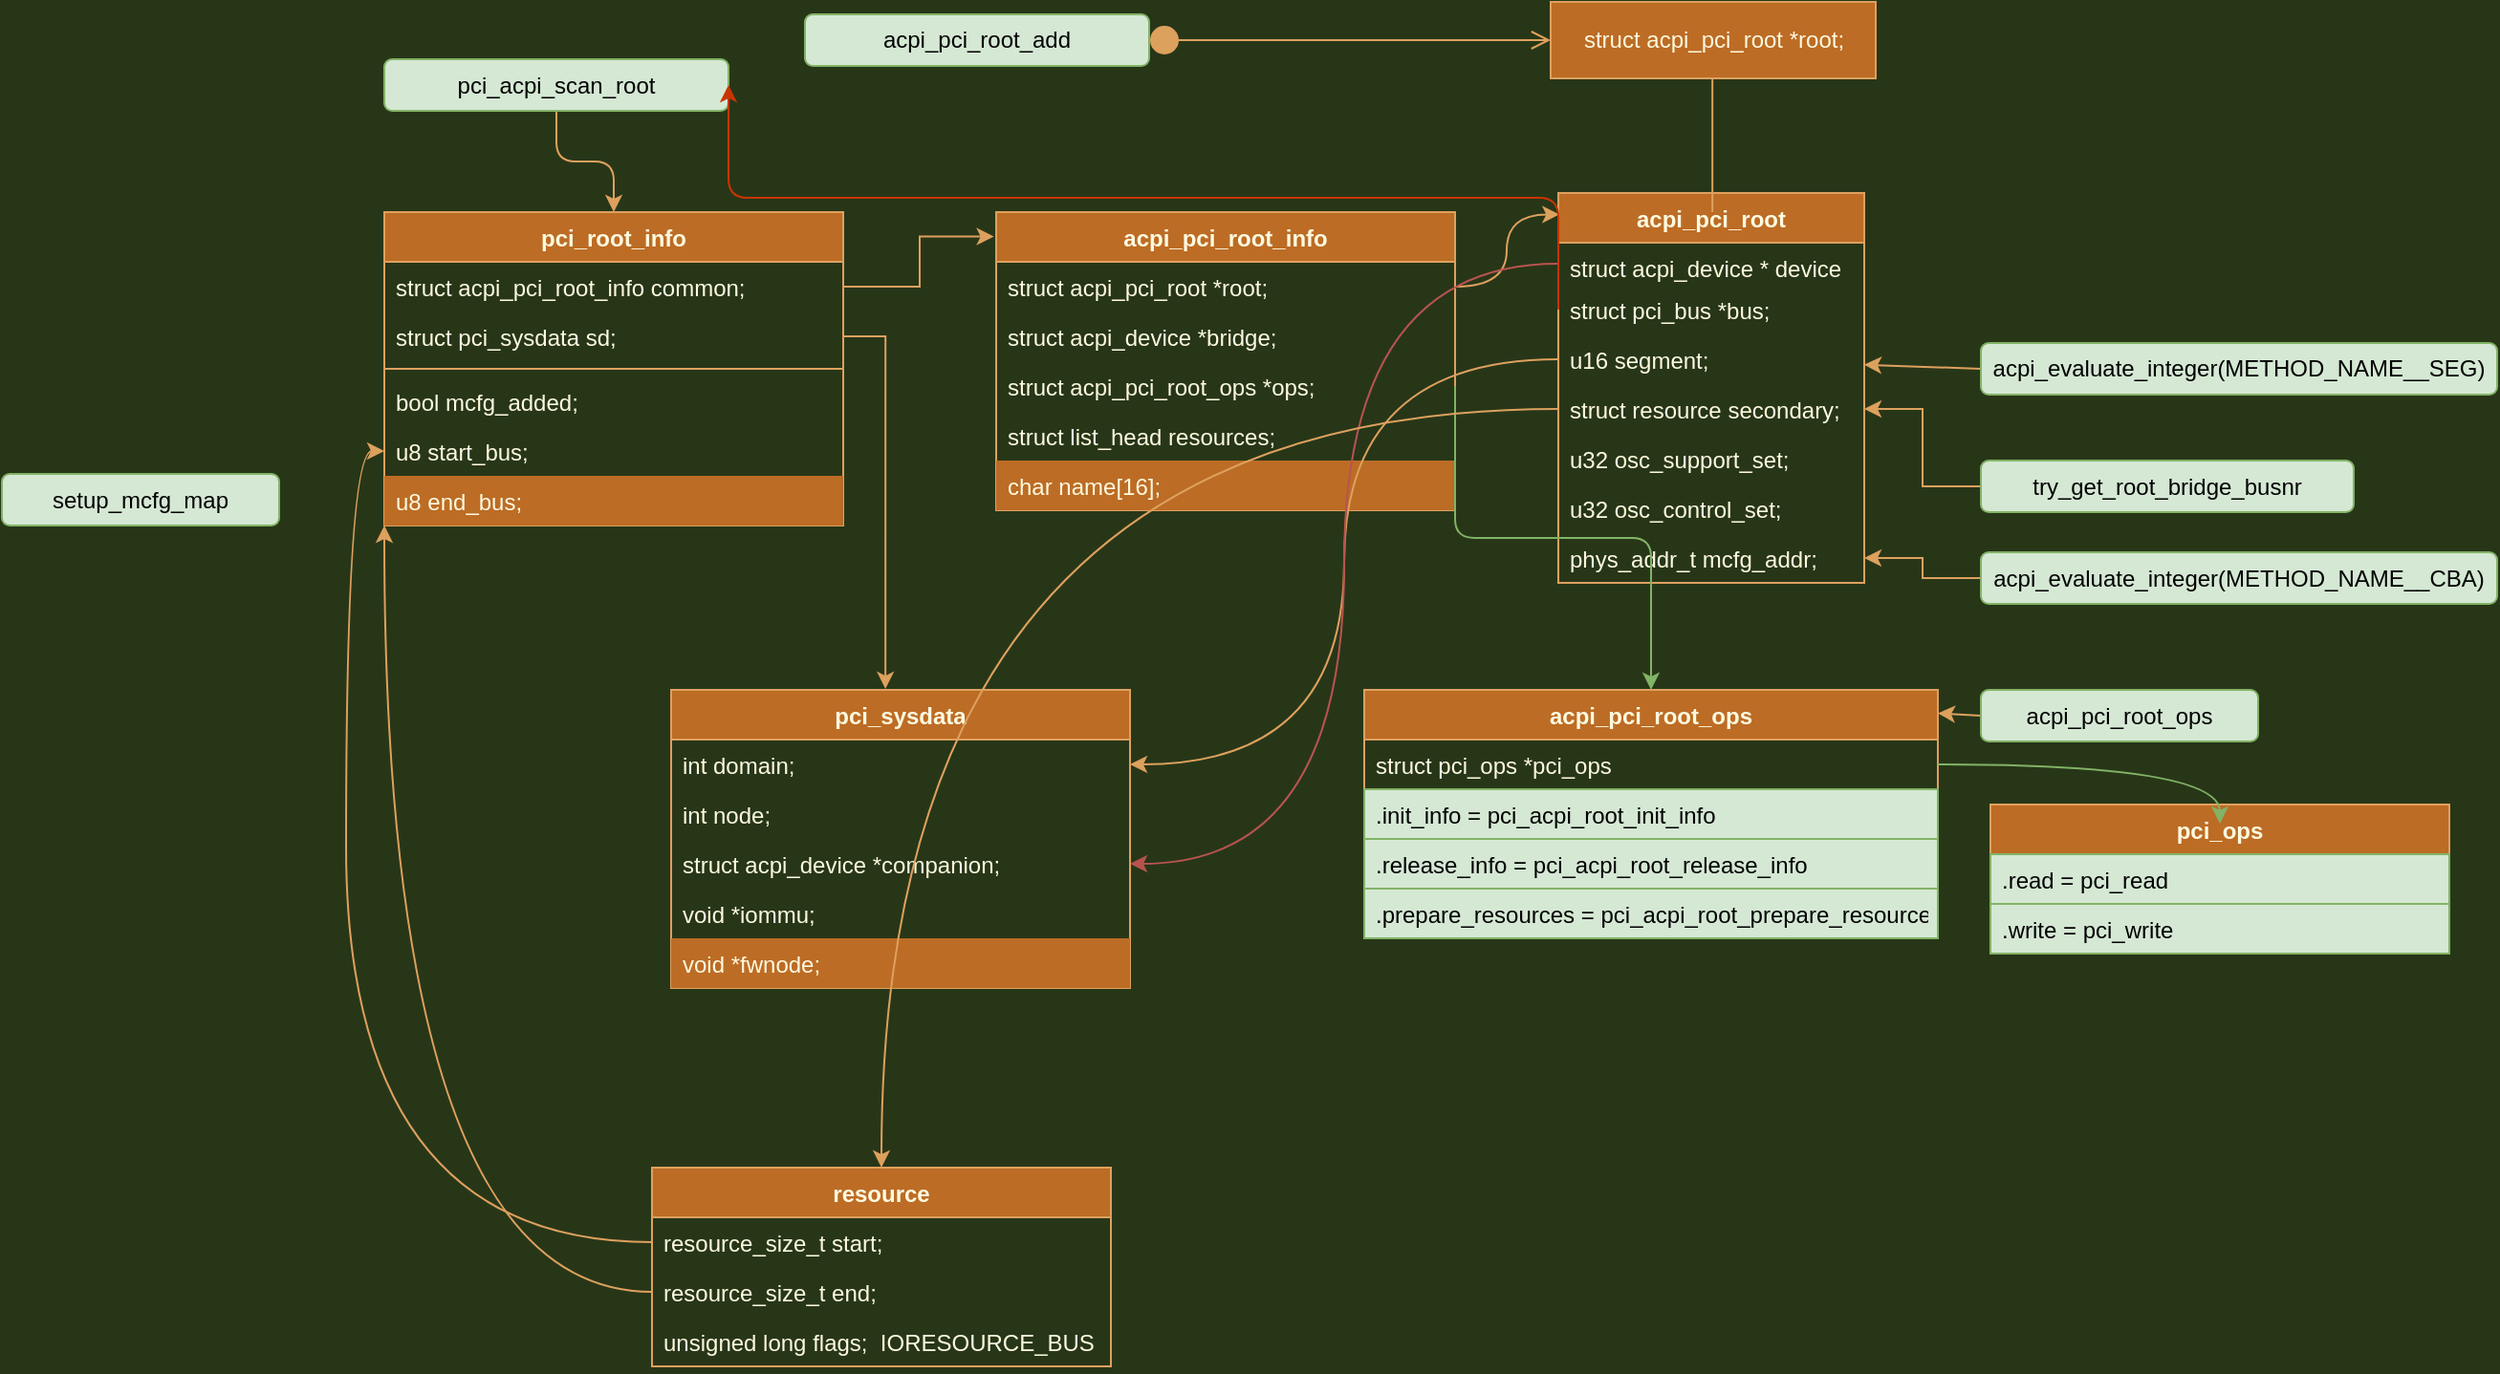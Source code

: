 <mxfile version="13.10.6" type="github"><diagram id="C5RBs43oDa-KdzZeNtuy" name="Page-1"><mxGraphModel dx="2249" dy="748" grid="1" gridSize="10" guides="1" tooltips="1" connect="1" arrows="1" fold="1" page="1" pageScale="1" pageWidth="827" pageHeight="1169" background="#283618" math="0" shadow="0"><root><mxCell id="WIyWlLk6GJQsqaUBKTNV-0"/><mxCell id="WIyWlLk6GJQsqaUBKTNV-1" parent="WIyWlLk6GJQsqaUBKTNV-0"/><mxCell id="XxtP2RNTVHz3gAKLAg2D-0" value="acpi_pci_root" style="swimlane;fontStyle=1;align=center;verticalAlign=top;childLayout=stackLayout;horizontal=1;startSize=26;horizontalStack=0;resizeParent=1;resizeParentMax=0;resizeLast=0;collapsible=1;marginBottom=0;fillColor=#BC6C25;strokeColor=#DDA15E;fontColor=#FEFAE0;" parent="WIyWlLk6GJQsqaUBKTNV-1" vertex="1"><mxGeometry x="254" y="200" width="160" height="204" as="geometry"/></mxCell><mxCell id="XxtP2RNTVHz3gAKLAg2D-1" value="struct acpi_device * device" style="text;strokeColor=none;fillColor=none;align=left;verticalAlign=top;spacingLeft=4;spacingRight=4;overflow=hidden;rotatable=0;points=[[0,0.5],[1,0.5]];portConstraint=eastwest;fontColor=#FEFAE0;" parent="XxtP2RNTVHz3gAKLAg2D-0" vertex="1"><mxGeometry y="26" width="160" height="22" as="geometry"/></mxCell><mxCell id="XxtP2RNTVHz3gAKLAg2D-3" value="struct pci_bus *bus;" style="text;strokeColor=none;fillColor=none;align=left;verticalAlign=top;spacingLeft=4;spacingRight=4;overflow=hidden;rotatable=0;points=[[0,0.5],[1,0.5]];portConstraint=eastwest;fontColor=#FEFAE0;" parent="XxtP2RNTVHz3gAKLAg2D-0" vertex="1"><mxGeometry y="48" width="160" height="26" as="geometry"/></mxCell><mxCell id="XxtP2RNTVHz3gAKLAg2D-4" value="u16 segment;" style="text;strokeColor=none;fillColor=none;align=left;verticalAlign=top;spacingLeft=4;spacingRight=4;overflow=hidden;rotatable=0;points=[[0,0.5],[1,0.5]];portConstraint=eastwest;fontColor=#FEFAE0;" parent="XxtP2RNTVHz3gAKLAg2D-0" vertex="1"><mxGeometry y="74" width="160" height="26" as="geometry"/></mxCell><mxCell id="XxtP2RNTVHz3gAKLAg2D-5" value="struct resource secondary;" style="text;strokeColor=none;fillColor=none;align=left;verticalAlign=top;spacingLeft=4;spacingRight=4;overflow=hidden;rotatable=0;points=[[0,0.5],[1,0.5]];portConstraint=eastwest;fontColor=#FEFAE0;" parent="XxtP2RNTVHz3gAKLAg2D-0" vertex="1"><mxGeometry y="100" width="160" height="26" as="geometry"/></mxCell><mxCell id="XxtP2RNTVHz3gAKLAg2D-6" value="u32 osc_support_set;" style="text;strokeColor=none;fillColor=none;align=left;verticalAlign=top;spacingLeft=4;spacingRight=4;overflow=hidden;rotatable=0;points=[[0,0.5],[1,0.5]];portConstraint=eastwest;fontColor=#FEFAE0;" parent="XxtP2RNTVHz3gAKLAg2D-0" vertex="1"><mxGeometry y="126" width="160" height="26" as="geometry"/></mxCell><mxCell id="XxtP2RNTVHz3gAKLAg2D-10" value="u32 osc_control_set;" style="text;strokeColor=none;fillColor=none;align=left;verticalAlign=top;spacingLeft=4;spacingRight=4;overflow=hidden;rotatable=0;points=[[0,0.5],[1,0.5]];portConstraint=eastwest;fontColor=#FEFAE0;" parent="XxtP2RNTVHz3gAKLAg2D-0" vertex="1"><mxGeometry y="152" width="160" height="26" as="geometry"/></mxCell><mxCell id="XxtP2RNTVHz3gAKLAg2D-8" value="phys_addr_t mcfg_addr;" style="text;strokeColor=none;fillColor=none;align=left;verticalAlign=top;spacingLeft=4;spacingRight=4;overflow=hidden;rotatable=0;points=[[0,0.5],[1,0.5]];portConstraint=eastwest;fontColor=#FEFAE0;" parent="XxtP2RNTVHz3gAKLAg2D-0" vertex="1"><mxGeometry y="178" width="160" height="26" as="geometry"/></mxCell><mxCell id="XxtP2RNTVHz3gAKLAg2D-11" value="" style="html=1;verticalAlign=bottom;startArrow=circle;startFill=1;endArrow=open;startSize=6;endSize=8;fillColor=#BC6C25;strokeColor=#DDA15E;labelBackgroundColor=#283618;fontColor=#FEFAE0;" parent="WIyWlLk6GJQsqaUBKTNV-1" edge="1"><mxGeometry width="80" relative="1" as="geometry"><mxPoint x="40" y="120" as="sourcePoint"/><mxPoint x="250" y="120" as="targetPoint"/></mxGeometry></mxCell><mxCell id="XxtP2RNTVHz3gAKLAg2D-12" value="struct acpi_pci_root *root;" style="html=1;fillColor=#BC6C25;strokeColor=#DDA15E;fontColor=#FEFAE0;" parent="WIyWlLk6GJQsqaUBKTNV-1" vertex="1"><mxGeometry x="250" y="100" width="170" height="40" as="geometry"/></mxCell><mxCell id="XxtP2RNTVHz3gAKLAg2D-16" value="" style="endArrow=none;html=1;labelBackgroundColor=#283618;strokeColor=#DDA15E;fontColor=#FEFAE0;" parent="WIyWlLk6GJQsqaUBKTNV-1" edge="1"><mxGeometry width="50" height="50" relative="1" as="geometry"><mxPoint x="334.58" y="210" as="sourcePoint"/><mxPoint x="334.58" y="140" as="targetPoint"/></mxGeometry></mxCell><mxCell id="XxtP2RNTVHz3gAKLAg2D-20" style="edgeStyle=none;rounded=0;orthogonalLoop=1;jettySize=auto;html=1;exitX=0;exitY=0.5;exitDx=0;exitDy=0;labelBackgroundColor=#283618;strokeColor=#DDA15E;fontColor=#FEFAE0;" parent="WIyWlLk6GJQsqaUBKTNV-1" source="XxtP2RNTVHz3gAKLAg2D-18" target="XxtP2RNTVHz3gAKLAg2D-4" edge="1"><mxGeometry relative="1" as="geometry"/></mxCell><mxCell id="XxtP2RNTVHz3gAKLAg2D-18" value="acpi_evaluate_integer(METHOD_NAME__SEG)" style="rounded=1;whiteSpace=wrap;html=1;fillColor=#d5e8d4;strokeColor=#82b366;" parent="WIyWlLk6GJQsqaUBKTNV-1" vertex="1"><mxGeometry x="475" y="278.5" width="270" height="27" as="geometry"/></mxCell><mxCell id="XxtP2RNTVHz3gAKLAg2D-24" style="edgeStyle=orthogonalEdgeStyle;rounded=0;orthogonalLoop=1;jettySize=auto;html=1;exitX=0;exitY=0.5;exitDx=0;exitDy=0;entryX=1;entryY=0.5;entryDx=0;entryDy=0;labelBackgroundColor=#283618;strokeColor=#DDA15E;fontColor=#FEFAE0;" parent="WIyWlLk6GJQsqaUBKTNV-1" source="XxtP2RNTVHz3gAKLAg2D-22" target="XxtP2RNTVHz3gAKLAg2D-5" edge="1"><mxGeometry relative="1" as="geometry"/></mxCell><mxCell id="XxtP2RNTVHz3gAKLAg2D-22" value="try_get_root_bridge_busnr" style="rounded=1;whiteSpace=wrap;html=1;fillColor=#d5e8d4;strokeColor=#82b366;" parent="WIyWlLk6GJQsqaUBKTNV-1" vertex="1"><mxGeometry x="475" y="340" width="195" height="27" as="geometry"/></mxCell><mxCell id="XxtP2RNTVHz3gAKLAg2D-26" style="edgeStyle=orthogonalEdgeStyle;rounded=0;orthogonalLoop=1;jettySize=auto;html=1;exitX=0;exitY=0.5;exitDx=0;exitDy=0;entryX=1;entryY=0.5;entryDx=0;entryDy=0;labelBackgroundColor=#283618;strokeColor=#DDA15E;fontColor=#FEFAE0;" parent="WIyWlLk6GJQsqaUBKTNV-1" source="XxtP2RNTVHz3gAKLAg2D-25" target="XxtP2RNTVHz3gAKLAg2D-8" edge="1"><mxGeometry relative="1" as="geometry"/></mxCell><mxCell id="XxtP2RNTVHz3gAKLAg2D-25" value="acpi_evaluate_integer(METHOD_NAME__CBA)" style="rounded=1;whiteSpace=wrap;html=1;fillColor=#d5e8d4;strokeColor=#82b366;" parent="WIyWlLk6GJQsqaUBKTNV-1" vertex="1"><mxGeometry x="475" y="388" width="270" height="27" as="geometry"/></mxCell><mxCell id="XxtP2RNTVHz3gAKLAg2D-29" value="pci_root_info" style="swimlane;fontStyle=1;align=center;verticalAlign=top;childLayout=stackLayout;horizontal=1;startSize=26;horizontalStack=0;resizeParent=1;resizeParentMax=0;resizeLast=0;collapsible=1;marginBottom=0;fillColor=#BC6C25;strokeColor=#DDA15E;fontColor=#FEFAE0;" parent="WIyWlLk6GJQsqaUBKTNV-1" vertex="1"><mxGeometry x="-360" y="210" width="240" height="164" as="geometry"/></mxCell><mxCell id="XxtP2RNTVHz3gAKLAg2D-30" value="struct acpi_pci_root_info common;" style="text;strokeColor=none;fillColor=none;align=left;verticalAlign=top;spacingLeft=4;spacingRight=4;overflow=hidden;rotatable=0;points=[[0,0.5],[1,0.5]];portConstraint=eastwest;fontColor=#FEFAE0;" parent="XxtP2RNTVHz3gAKLAg2D-29" vertex="1"><mxGeometry y="26" width="240" height="26" as="geometry"/></mxCell><mxCell id="XxtP2RNTVHz3gAKLAg2D-32" value="struct pci_sysdata sd;" style="text;strokeColor=none;fillColor=none;align=left;verticalAlign=top;spacingLeft=4;spacingRight=4;overflow=hidden;rotatable=0;points=[[0,0.5],[1,0.5]];portConstraint=eastwest;fontColor=#FEFAE0;" parent="XxtP2RNTVHz3gAKLAg2D-29" vertex="1"><mxGeometry y="52" width="240" height="26" as="geometry"/></mxCell><mxCell id="XxtP2RNTVHz3gAKLAg2D-44" value="" style="line;strokeWidth=1;fillColor=none;align=left;verticalAlign=middle;spacingTop=-1;spacingLeft=3;spacingRight=3;rotatable=0;labelPosition=right;points=[];portConstraint=eastwest;labelBackgroundColor=#283618;strokeColor=#DDA15E;fontColor=#FEFAE0;" parent="XxtP2RNTVHz3gAKLAg2D-29" vertex="1"><mxGeometry y="78" width="240" height="8" as="geometry"/></mxCell><mxCell id="XxtP2RNTVHz3gAKLAg2D-33" value="bool mcfg_added;" style="text;strokeColor=none;fillColor=none;align=left;verticalAlign=top;spacingLeft=4;spacingRight=4;overflow=hidden;rotatable=0;points=[[0,0.5],[1,0.5]];portConstraint=eastwest;fontColor=#FEFAE0;" parent="XxtP2RNTVHz3gAKLAg2D-29" vertex="1"><mxGeometry y="86" width="240" height="26" as="geometry"/></mxCell><mxCell id="XxtP2RNTVHz3gAKLAg2D-38" value="u8 start_bus;" style="text;strokeColor=none;fillColor=none;align=left;verticalAlign=top;spacingLeft=4;spacingRight=4;overflow=hidden;rotatable=0;points=[[0,0.5],[1,0.5]];portConstraint=eastwest;fontColor=#FEFAE0;" parent="XxtP2RNTVHz3gAKLAg2D-29" vertex="1"><mxGeometry y="112" width="240" height="26" as="geometry"/></mxCell><mxCell id="XxtP2RNTVHz3gAKLAg2D-40" value="u8 end_bus;" style="text;strokeColor=none;align=left;verticalAlign=top;spacingLeft=4;spacingRight=4;overflow=hidden;rotatable=0;points=[[0,0.5],[1,0.5]];portConstraint=eastwest;fillColor=#BC6C25;fontColor=#FEFAE0;" parent="XxtP2RNTVHz3gAKLAg2D-29" vertex="1"><mxGeometry y="138" width="240" height="26" as="geometry"/></mxCell><mxCell id="XxtP2RNTVHz3gAKLAg2D-46" value="pci_sysdata" style="swimlane;fontStyle=1;align=center;verticalAlign=top;childLayout=stackLayout;horizontal=1;startSize=26;horizontalStack=0;resizeParent=1;resizeParentMax=0;resizeLast=0;collapsible=1;marginBottom=0;fillColor=#BC6C25;strokeColor=#DDA15E;fontColor=#FEFAE0;" parent="WIyWlLk6GJQsqaUBKTNV-1" vertex="1"><mxGeometry x="-210" y="460" width="240" height="156" as="geometry"/></mxCell><mxCell id="XxtP2RNTVHz3gAKLAg2D-47" value="int&#9;&#9;domain;&#9;" style="text;strokeColor=none;fillColor=none;align=left;verticalAlign=top;spacingLeft=4;spacingRight=4;overflow=hidden;rotatable=0;points=[[0,0.5],[1,0.5]];portConstraint=eastwest;fontColor=#FEFAE0;" parent="XxtP2RNTVHz3gAKLAg2D-46" vertex="1"><mxGeometry y="26" width="240" height="26" as="geometry"/></mxCell><mxCell id="XxtP2RNTVHz3gAKLAg2D-48" value="int&#9;&#9;node;" style="text;strokeColor=none;fillColor=none;align=left;verticalAlign=top;spacingLeft=4;spacingRight=4;overflow=hidden;rotatable=0;points=[[0,0.5],[1,0.5]];portConstraint=eastwest;fontColor=#FEFAE0;" parent="XxtP2RNTVHz3gAKLAg2D-46" vertex="1"><mxGeometry y="52" width="240" height="26" as="geometry"/></mxCell><mxCell id="XxtP2RNTVHz3gAKLAg2D-50" value="struct acpi_device *companion;" style="text;strokeColor=none;fillColor=none;align=left;verticalAlign=top;spacingLeft=4;spacingRight=4;overflow=hidden;rotatable=0;points=[[0,0.5],[1,0.5]];portConstraint=eastwest;fontColor=#FEFAE0;" parent="XxtP2RNTVHz3gAKLAg2D-46" vertex="1"><mxGeometry y="78" width="240" height="26" as="geometry"/></mxCell><mxCell id="XxtP2RNTVHz3gAKLAg2D-51" value="void&#9;&#9;*iommu;&#9;" style="text;strokeColor=none;fillColor=none;align=left;verticalAlign=top;spacingLeft=4;spacingRight=4;overflow=hidden;rotatable=0;points=[[0,0.5],[1,0.5]];portConstraint=eastwest;fontColor=#FEFAE0;" parent="XxtP2RNTVHz3gAKLAg2D-46" vertex="1"><mxGeometry y="104" width="240" height="26" as="geometry"/></mxCell><mxCell id="XxtP2RNTVHz3gAKLAg2D-52" value="void&#9;&#9;*fwnode;" style="text;strokeColor=none;align=left;verticalAlign=top;spacingLeft=4;spacingRight=4;overflow=hidden;rotatable=0;points=[[0,0.5],[1,0.5]];portConstraint=eastwest;fillColor=#BC6C25;fontColor=#FEFAE0;" parent="XxtP2RNTVHz3gAKLAg2D-46" vertex="1"><mxGeometry y="130" width="240" height="26" as="geometry"/></mxCell><mxCell id="XxtP2RNTVHz3gAKLAg2D-53" style="edgeStyle=orthogonalEdgeStyle;rounded=0;orthogonalLoop=1;jettySize=auto;html=1;exitX=1;exitY=0.5;exitDx=0;exitDy=0;entryX=0.467;entryY=-0.003;entryDx=0;entryDy=0;entryPerimeter=0;labelBackgroundColor=#283618;strokeColor=#DDA15E;fontColor=#FEFAE0;" parent="WIyWlLk6GJQsqaUBKTNV-1" source="XxtP2RNTVHz3gAKLAg2D-32" target="XxtP2RNTVHz3gAKLAg2D-46" edge="1"><mxGeometry relative="1" as="geometry"/></mxCell><mxCell id="XxtP2RNTVHz3gAKLAg2D-54" value="acpi_pci_root_info" style="swimlane;fontStyle=1;align=center;verticalAlign=top;childLayout=stackLayout;horizontal=1;startSize=26;horizontalStack=0;resizeParent=1;resizeParentMax=0;resizeLast=0;collapsible=1;marginBottom=0;fillColor=#BC6C25;strokeColor=#DDA15E;fontColor=#FEFAE0;" parent="WIyWlLk6GJQsqaUBKTNV-1" vertex="1"><mxGeometry x="-40" y="210" width="240" height="156" as="geometry"/></mxCell><mxCell id="XxtP2RNTVHz3gAKLAg2D-55" value="struct acpi_pci_root&#9;&#9;*root;" style="text;strokeColor=none;fillColor=none;align=left;verticalAlign=top;spacingLeft=4;spacingRight=4;overflow=hidden;rotatable=0;points=[[0,0.5],[1,0.5]];portConstraint=eastwest;fontColor=#FEFAE0;" parent="XxtP2RNTVHz3gAKLAg2D-54" vertex="1"><mxGeometry y="26" width="240" height="26" as="geometry"/></mxCell><mxCell id="XxtP2RNTVHz3gAKLAg2D-56" value="struct acpi_device&#9;&#9;*bridge;" style="text;strokeColor=none;fillColor=none;align=left;verticalAlign=top;spacingLeft=4;spacingRight=4;overflow=hidden;rotatable=0;points=[[0,0.5],[1,0.5]];portConstraint=eastwest;fontColor=#FEFAE0;" parent="XxtP2RNTVHz3gAKLAg2D-54" vertex="1"><mxGeometry y="52" width="240" height="26" as="geometry"/></mxCell><mxCell id="XxtP2RNTVHz3gAKLAg2D-57" value="struct acpi_pci_root_ops&#9;*ops;" style="text;strokeColor=none;fillColor=none;align=left;verticalAlign=top;spacingLeft=4;spacingRight=4;overflow=hidden;rotatable=0;points=[[0,0.5],[1,0.5]];portConstraint=eastwest;fontColor=#FEFAE0;" parent="XxtP2RNTVHz3gAKLAg2D-54" vertex="1"><mxGeometry y="78" width="240" height="26" as="geometry"/></mxCell><mxCell id="XxtP2RNTVHz3gAKLAg2D-58" value="struct list_head&#9;&#9;resources;" style="text;strokeColor=none;fillColor=none;align=left;verticalAlign=top;spacingLeft=4;spacingRight=4;overflow=hidden;rotatable=0;points=[[0,0.5],[1,0.5]];portConstraint=eastwest;fontColor=#FEFAE0;" parent="XxtP2RNTVHz3gAKLAg2D-54" vertex="1"><mxGeometry y="104" width="240" height="26" as="geometry"/></mxCell><mxCell id="XxtP2RNTVHz3gAKLAg2D-59" value="char&#9;&#9;&#9;&#9;name[16];" style="text;strokeColor=none;align=left;verticalAlign=top;spacingLeft=4;spacingRight=4;overflow=hidden;rotatable=0;points=[[0,0.5],[1,0.5]];portConstraint=eastwest;fillColor=#BC6C25;fontColor=#FEFAE0;" parent="XxtP2RNTVHz3gAKLAg2D-54" vertex="1"><mxGeometry y="130" width="240" height="26" as="geometry"/></mxCell><mxCell id="XxtP2RNTVHz3gAKLAg2D-60" style="edgeStyle=orthogonalEdgeStyle;rounded=0;orthogonalLoop=1;jettySize=auto;html=1;exitX=1;exitY=0.5;exitDx=0;exitDy=0;entryX=-0.005;entryY=0.082;entryDx=0;entryDy=0;entryPerimeter=0;labelBackgroundColor=#283618;strokeColor=#DDA15E;fontColor=#FEFAE0;" parent="WIyWlLk6GJQsqaUBKTNV-1" source="XxtP2RNTVHz3gAKLAg2D-30" target="XxtP2RNTVHz3gAKLAg2D-54" edge="1"><mxGeometry relative="1" as="geometry"/></mxCell><mxCell id="XxtP2RNTVHz3gAKLAg2D-61" style="edgeStyle=orthogonalEdgeStyle;rounded=0;orthogonalLoop=1;jettySize=auto;html=1;exitX=1;exitY=0.5;exitDx=0;exitDy=0;entryX=0.004;entryY=0.055;entryDx=0;entryDy=0;entryPerimeter=0;labelBackgroundColor=#283618;strokeColor=#DDA15E;fontColor=#FEFAE0;curved=1;" parent="WIyWlLk6GJQsqaUBKTNV-1" source="XxtP2RNTVHz3gAKLAg2D-55" target="XxtP2RNTVHz3gAKLAg2D-0" edge="1"><mxGeometry relative="1" as="geometry"/></mxCell><mxCell id="XxtP2RNTVHz3gAKLAg2D-62" value="acpi_pci_root_add" style="rounded=1;whiteSpace=wrap;html=1;fillColor=#d5e8d4;strokeColor=#82b366;" parent="WIyWlLk6GJQsqaUBKTNV-1" vertex="1"><mxGeometry x="-140" y="106.5" width="180" height="27" as="geometry"/></mxCell><mxCell id="XxtP2RNTVHz3gAKLAg2D-64" style="edgeStyle=orthogonalEdgeStyle;rounded=0;orthogonalLoop=1;jettySize=auto;html=1;exitX=0;exitY=0.5;exitDx=0;exitDy=0;labelBackgroundColor=#283618;strokeColor=#DDA15E;fontColor=#FEFAE0;curved=1;" parent="WIyWlLk6GJQsqaUBKTNV-1" source="XxtP2RNTVHz3gAKLAg2D-4" target="XxtP2RNTVHz3gAKLAg2D-47" edge="1"><mxGeometry relative="1" as="geometry"/></mxCell><mxCell id="XxtP2RNTVHz3gAKLAg2D-66" style="edgeStyle=orthogonalEdgeStyle;rounded=0;orthogonalLoop=1;jettySize=auto;html=1;exitX=0;exitY=0.5;exitDx=0;exitDy=0;entryX=1;entryY=0.5;entryDx=0;entryDy=0;fillColor=#f8cecc;strokeColor=#b85450;labelBackgroundColor=#283618;fontColor=#FEFAE0;curved=1;" parent="WIyWlLk6GJQsqaUBKTNV-1" source="XxtP2RNTVHz3gAKLAg2D-1" target="XxtP2RNTVHz3gAKLAg2D-50" edge="1"><mxGeometry relative="1" as="geometry"/></mxCell><mxCell id="XxtP2RNTVHz3gAKLAg2D-68" style="edgeStyle=orthogonalEdgeStyle;curved=0;rounded=1;sketch=0;orthogonalLoop=1;jettySize=auto;html=1;exitX=0.5;exitY=1;exitDx=0;exitDy=0;entryX=0.5;entryY=0;entryDx=0;entryDy=0;strokeColor=#DDA15E;fillColor=#BC6C25;fontColor=#FEFAE0;" parent="WIyWlLk6GJQsqaUBKTNV-1" source="XxtP2RNTVHz3gAKLAg2D-67" target="XxtP2RNTVHz3gAKLAg2D-29" edge="1"><mxGeometry relative="1" as="geometry"/></mxCell><mxCell id="XxtP2RNTVHz3gAKLAg2D-67" value="pci_acpi_scan_root" style="rounded=1;whiteSpace=wrap;html=1;fillColor=#d5e8d4;strokeColor=#82b366;" parent="WIyWlLk6GJQsqaUBKTNV-1" vertex="1"><mxGeometry x="-360" y="130" width="180" height="27" as="geometry"/></mxCell><mxCell id="XxtP2RNTVHz3gAKLAg2D-70" value="acpi_pci_root_ops" style="swimlane;fontStyle=1;align=center;verticalAlign=top;childLayout=stackLayout;horizontal=1;startSize=26;horizontalStack=0;resizeParent=1;resizeParentMax=0;resizeLast=0;collapsible=1;marginBottom=0;fillColor=#BC6C25;strokeColor=#DDA15E;fontColor=#FEFAE0;" parent="WIyWlLk6GJQsqaUBKTNV-1" vertex="1"><mxGeometry x="152.5" y="460" width="300" height="130" as="geometry"/></mxCell><mxCell id="XxtP2RNTVHz3gAKLAg2D-71" value="struct pci_ops *pci_ops" style="text;strokeColor=none;fillColor=none;align=left;verticalAlign=top;spacingLeft=4;spacingRight=4;overflow=hidden;rotatable=0;points=[[0,0.5],[1,0.5]];portConstraint=eastwest;fontColor=#FEFAE0;" parent="XxtP2RNTVHz3gAKLAg2D-70" vertex="1"><mxGeometry y="26" width="300" height="26" as="geometry"/></mxCell><mxCell id="XxtP2RNTVHz3gAKLAg2D-72" value=".init_info = pci_acpi_root_init_info" style="text;strokeColor=#82b366;fillColor=#d5e8d4;align=left;verticalAlign=top;spacingLeft=4;spacingRight=4;overflow=hidden;rotatable=0;points=[[0,0.5],[1,0.5]];portConstraint=eastwest;" parent="XxtP2RNTVHz3gAKLAg2D-70" vertex="1"><mxGeometry y="52" width="300" height="26" as="geometry"/></mxCell><mxCell id="XxtP2RNTVHz3gAKLAg2D-73" value=".release_info = pci_acpi_root_release_info" style="text;strokeColor=#82b366;fillColor=#d5e8d4;align=left;verticalAlign=top;spacingLeft=4;spacingRight=4;overflow=hidden;rotatable=0;points=[[0,0.5],[1,0.5]];portConstraint=eastwest;" parent="XxtP2RNTVHz3gAKLAg2D-70" vertex="1"><mxGeometry y="78" width="300" height="26" as="geometry"/></mxCell><mxCell id="XxtP2RNTVHz3gAKLAg2D-74" value=".prepare_resources = pci_acpi_root_prepare_resources,&#9;" style="text;strokeColor=#82b366;fillColor=#d5e8d4;align=left;verticalAlign=top;spacingLeft=4;spacingRight=4;overflow=hidden;rotatable=0;points=[[0,0.5],[1,0.5]];portConstraint=eastwest;" parent="XxtP2RNTVHz3gAKLAg2D-70" vertex="1"><mxGeometry y="104" width="300" height="26" as="geometry"/></mxCell><mxCell id="XxtP2RNTVHz3gAKLAg2D-79" style="edgeStyle=none;rounded=1;sketch=0;orthogonalLoop=1;jettySize=auto;html=1;exitX=0;exitY=0.5;exitDx=0;exitDy=0;entryX=1;entryY=0.094;entryDx=0;entryDy=0;entryPerimeter=0;strokeColor=#DDA15E;fillColor=#BC6C25;fontColor=#FEFAE0;" parent="WIyWlLk6GJQsqaUBKTNV-1" source="XxtP2RNTVHz3gAKLAg2D-78" target="XxtP2RNTVHz3gAKLAg2D-70" edge="1"><mxGeometry relative="1" as="geometry"/></mxCell><mxCell id="XxtP2RNTVHz3gAKLAg2D-78" value="acpi_pci_root_ops" style="rounded=1;whiteSpace=wrap;html=1;fillColor=#d5e8d4;strokeColor=#82b366;" parent="WIyWlLk6GJQsqaUBKTNV-1" vertex="1"><mxGeometry x="475" y="460" width="145" height="27" as="geometry"/></mxCell><mxCell id="XxtP2RNTVHz3gAKLAg2D-81" value="pci_ops" style="swimlane;fontStyle=1;align=center;verticalAlign=top;childLayout=stackLayout;horizontal=1;startSize=26;horizontalStack=0;resizeParent=1;resizeParentMax=0;resizeLast=0;collapsible=1;marginBottom=0;fillColor=#BC6C25;strokeColor=#DDA15E;fontColor=#FEFAE0;" parent="WIyWlLk6GJQsqaUBKTNV-1" vertex="1"><mxGeometry x="480" y="520" width="240" height="78" as="geometry"/></mxCell><mxCell id="XxtP2RNTVHz3gAKLAg2D-82" value=".read = pci_read&#9;" style="text;strokeColor=#82b366;fillColor=#d5e8d4;align=left;verticalAlign=top;spacingLeft=4;spacingRight=4;overflow=hidden;rotatable=0;points=[[0,0.5],[1,0.5]];portConstraint=eastwest;" parent="XxtP2RNTVHz3gAKLAg2D-81" vertex="1"><mxGeometry y="26" width="240" height="26" as="geometry"/></mxCell><mxCell id="XxtP2RNTVHz3gAKLAg2D-83" value=".write = pci_write" style="text;strokeColor=#82b366;fillColor=#d5e8d4;align=left;verticalAlign=top;spacingLeft=4;spacingRight=4;overflow=hidden;rotatable=0;points=[[0,0.5],[1,0.5]];portConstraint=eastwest;" parent="XxtP2RNTVHz3gAKLAg2D-81" vertex="1"><mxGeometry y="52" width="240" height="26" as="geometry"/></mxCell><mxCell id="XxtP2RNTVHz3gAKLAg2D-86" style="edgeStyle=orthogonalEdgeStyle;curved=1;rounded=1;sketch=0;orthogonalLoop=1;jettySize=auto;html=1;exitX=1;exitY=0.5;exitDx=0;exitDy=0;entryX=0.5;entryY=0.128;entryDx=0;entryDy=0;entryPerimeter=0;strokeColor=#82b366;fillColor=#d5e8d4;fontColor=#FEFAE0;" parent="WIyWlLk6GJQsqaUBKTNV-1" source="XxtP2RNTVHz3gAKLAg2D-71" target="XxtP2RNTVHz3gAKLAg2D-81" edge="1"><mxGeometry relative="1" as="geometry"/></mxCell><mxCell id="XxtP2RNTVHz3gAKLAg2D-87" style="edgeStyle=elbowEdgeStyle;rounded=1;sketch=0;orthogonalLoop=1;jettySize=auto;html=1;exitX=1;exitY=0.5;exitDx=0;exitDy=0;strokeColor=#82b366;fillColor=#d5e8d4;fontColor=#FEFAE0;elbow=vertical;" parent="WIyWlLk6GJQsqaUBKTNV-1" source="XxtP2RNTVHz3gAKLAg2D-57" target="XxtP2RNTVHz3gAKLAg2D-70" edge="1"><mxGeometry relative="1" as="geometry"/></mxCell><mxCell id="XxtP2RNTVHz3gAKLAg2D-91" style="edgeStyle=elbowEdgeStyle;rounded=1;sketch=0;orthogonalLoop=1;jettySize=auto;elbow=vertical;html=1;exitX=0;exitY=0.5;exitDx=0;exitDy=0;entryX=1;entryY=0.5;entryDx=0;entryDy=0;strokeColor=#C73500;fillColor=#fa6800;fontColor=#FEFAE0;" parent="WIyWlLk6GJQsqaUBKTNV-1" source="XxtP2RNTVHz3gAKLAg2D-3" target="XxtP2RNTVHz3gAKLAg2D-67" edge="1"><mxGeometry relative="1" as="geometry"/></mxCell><mxCell id="XxtP2RNTVHz3gAKLAg2D-93" value="resource" style="swimlane;fontStyle=1;align=center;verticalAlign=top;childLayout=stackLayout;horizontal=1;startSize=26;horizontalStack=0;resizeParent=1;resizeParentMax=0;resizeLast=0;collapsible=1;marginBottom=0;fillColor=#BC6C25;strokeColor=#DDA15E;fontColor=#FEFAE0;" parent="WIyWlLk6GJQsqaUBKTNV-1" vertex="1"><mxGeometry x="-220" y="710" width="240" height="104" as="geometry"/></mxCell><mxCell id="XxtP2RNTVHz3gAKLAg2D-94" value="resource_size_t start;" style="text;strokeColor=none;fillColor=none;align=left;verticalAlign=top;spacingLeft=4;spacingRight=4;overflow=hidden;rotatable=0;points=[[0,0.5],[1,0.5]];portConstraint=eastwest;fontColor=#FEFAE0;" parent="XxtP2RNTVHz3gAKLAg2D-93" vertex="1"><mxGeometry y="26" width="240" height="26" as="geometry"/></mxCell><mxCell id="XxtP2RNTVHz3gAKLAg2D-95" value="resource_size_t end;" style="text;strokeColor=none;fillColor=none;align=left;verticalAlign=top;spacingLeft=4;spacingRight=4;overflow=hidden;rotatable=0;points=[[0,0.5],[1,0.5]];portConstraint=eastwest;fontColor=#FEFAE0;" parent="XxtP2RNTVHz3gAKLAg2D-93" vertex="1"><mxGeometry y="52" width="240" height="26" as="geometry"/></mxCell><mxCell id="XxtP2RNTVHz3gAKLAg2D-97" value="unsigned long flags;  IORESOURCE_BUS" style="text;strokeColor=none;fillColor=none;align=left;verticalAlign=top;spacingLeft=4;spacingRight=4;overflow=hidden;rotatable=0;points=[[0,0.5],[1,0.5]];portConstraint=eastwest;fontColor=#FEFAE0;" parent="XxtP2RNTVHz3gAKLAg2D-93" vertex="1"><mxGeometry y="78" width="240" height="26" as="geometry"/></mxCell><mxCell id="XxtP2RNTVHz3gAKLAg2D-100" style="edgeStyle=orthogonalEdgeStyle;rounded=1;sketch=0;orthogonalLoop=1;jettySize=auto;elbow=vertical;html=1;exitX=0;exitY=0.5;exitDx=0;exitDy=0;strokeColor=#DDA15E;fillColor=#BC6C25;fontColor=#FEFAE0;curved=1;" parent="WIyWlLk6GJQsqaUBKTNV-1" source="XxtP2RNTVHz3gAKLAg2D-5" target="XxtP2RNTVHz3gAKLAg2D-93" edge="1"><mxGeometry relative="1" as="geometry"/></mxCell><mxCell id="XxtP2RNTVHz3gAKLAg2D-102" style="edgeStyle=orthogonalEdgeStyle;curved=1;rounded=1;sketch=0;orthogonalLoop=1;jettySize=auto;html=1;exitX=0;exitY=0.5;exitDx=0;exitDy=0;entryX=0;entryY=0.5;entryDx=0;entryDy=0;strokeColor=#DDA15E;fillColor=#BC6C25;fontColor=#FEFAE0;" parent="WIyWlLk6GJQsqaUBKTNV-1" source="XxtP2RNTVHz3gAKLAg2D-94" target="XxtP2RNTVHz3gAKLAg2D-38" edge="1"><mxGeometry relative="1" as="geometry"/></mxCell><mxCell id="XxtP2RNTVHz3gAKLAg2D-103" style="edgeStyle=orthogonalEdgeStyle;curved=1;rounded=1;sketch=0;orthogonalLoop=1;jettySize=auto;html=1;exitX=0;exitY=0.5;exitDx=0;exitDy=0;entryX=0;entryY=1;entryDx=0;entryDy=0;strokeColor=#DDA15E;fillColor=#BC6C25;fontColor=#FEFAE0;" parent="WIyWlLk6GJQsqaUBKTNV-1" source="XxtP2RNTVHz3gAKLAg2D-95" target="XxtP2RNTVHz3gAKLAg2D-29" edge="1"><mxGeometry relative="1" as="geometry"/></mxCell><mxCell id="XxtP2RNTVHz3gAKLAg2D-104" value="setup_mcfg_map" style="rounded=1;whiteSpace=wrap;html=1;fillColor=#d5e8d4;strokeColor=#82b366;" parent="WIyWlLk6GJQsqaUBKTNV-1" vertex="1"><mxGeometry x="-560" y="347" width="145" height="27" as="geometry"/></mxCell></root></mxGraphModel></diagram></mxfile>